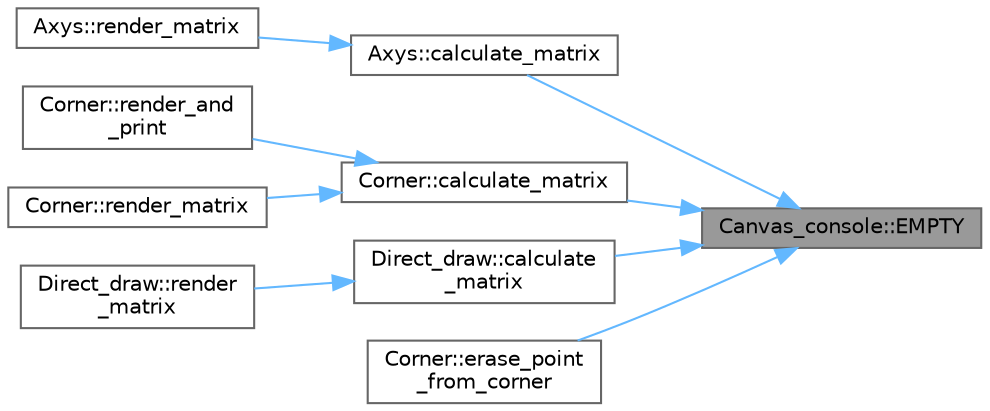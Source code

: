 digraph "Canvas_console::EMPTY"
{
 // LATEX_PDF_SIZE
  bgcolor="transparent";
  edge [fontname=Helvetica,fontsize=10,labelfontname=Helvetica,labelfontsize=10];
  node [fontname=Helvetica,fontsize=10,shape=box,height=0.2,width=0.4];
  rankdir="RL";
  Node1 [label="Canvas_console::EMPTY",height=0.2,width=0.4,color="gray40", fillcolor="grey60", style="filled", fontcolor="black",tooltip=" "];
  Node1 -> Node2 [dir="back",color="steelblue1",style="solid"];
  Node2 [label="Axys::calculate_matrix",height=0.2,width=0.4,color="grey40", fillcolor="white", style="filled",URL="$class_axys.html#a67dc0ad103cc22b90d45fc3e0f2f4c1f",tooltip=" "];
  Node2 -> Node3 [dir="back",color="steelblue1",style="solid"];
  Node3 [label="Axys::render_matrix",height=0.2,width=0.4,color="grey40", fillcolor="white", style="filled",URL="$class_axys.html#a8a1ef438decf7aa0150fa8a9e682e880",tooltip=" "];
  Node1 -> Node4 [dir="back",color="steelblue1",style="solid"];
  Node4 [label="Corner::calculate_matrix",height=0.2,width=0.4,color="grey40", fillcolor="white", style="filled",URL="$class_corner.html#a5536f603e7832fe328e4c2f4ff40aafc",tooltip="!! module sub-functions"];
  Node4 -> Node5 [dir="back",color="steelblue1",style="solid"];
  Node5 [label="Corner::render_and\l_print",height=0.2,width=0.4,color="grey40", fillcolor="white", style="filled",URL="$class_corner.html#a33a579dcaf0fb62d6406777a693eb0e6",tooltip=" "];
  Node4 -> Node6 [dir="back",color="steelblue1",style="solid"];
  Node6 [label="Corner::render_matrix",height=0.2,width=0.4,color="grey40", fillcolor="white", style="filled",URL="$class_corner.html#a989625b522a12a50e9570a5521f3aafc",tooltip=" "];
  Node1 -> Node7 [dir="back",color="steelblue1",style="solid"];
  Node7 [label="Direct_draw::calculate\l_matrix",height=0.2,width=0.4,color="grey40", fillcolor="white", style="filled",URL="$class_direct__draw.html#aafdc3f48e08df27171d731e7c84a2a1c",tooltip=" "];
  Node7 -> Node8 [dir="back",color="steelblue1",style="solid"];
  Node8 [label="Direct_draw::render\l_matrix",height=0.2,width=0.4,color="grey40", fillcolor="white", style="filled",URL="$class_direct__draw.html#a63db0829be72ae6b819349a1037375c4",tooltip=" "];
  Node1 -> Node9 [dir="back",color="steelblue1",style="solid"];
  Node9 [label="Corner::erase_point\l_from_corner",height=0.2,width=0.4,color="grey40", fillcolor="white", style="filled",URL="$class_corner.html#a61f662081ec49c07a6dd80d6f4234320",tooltip=" "];
}
